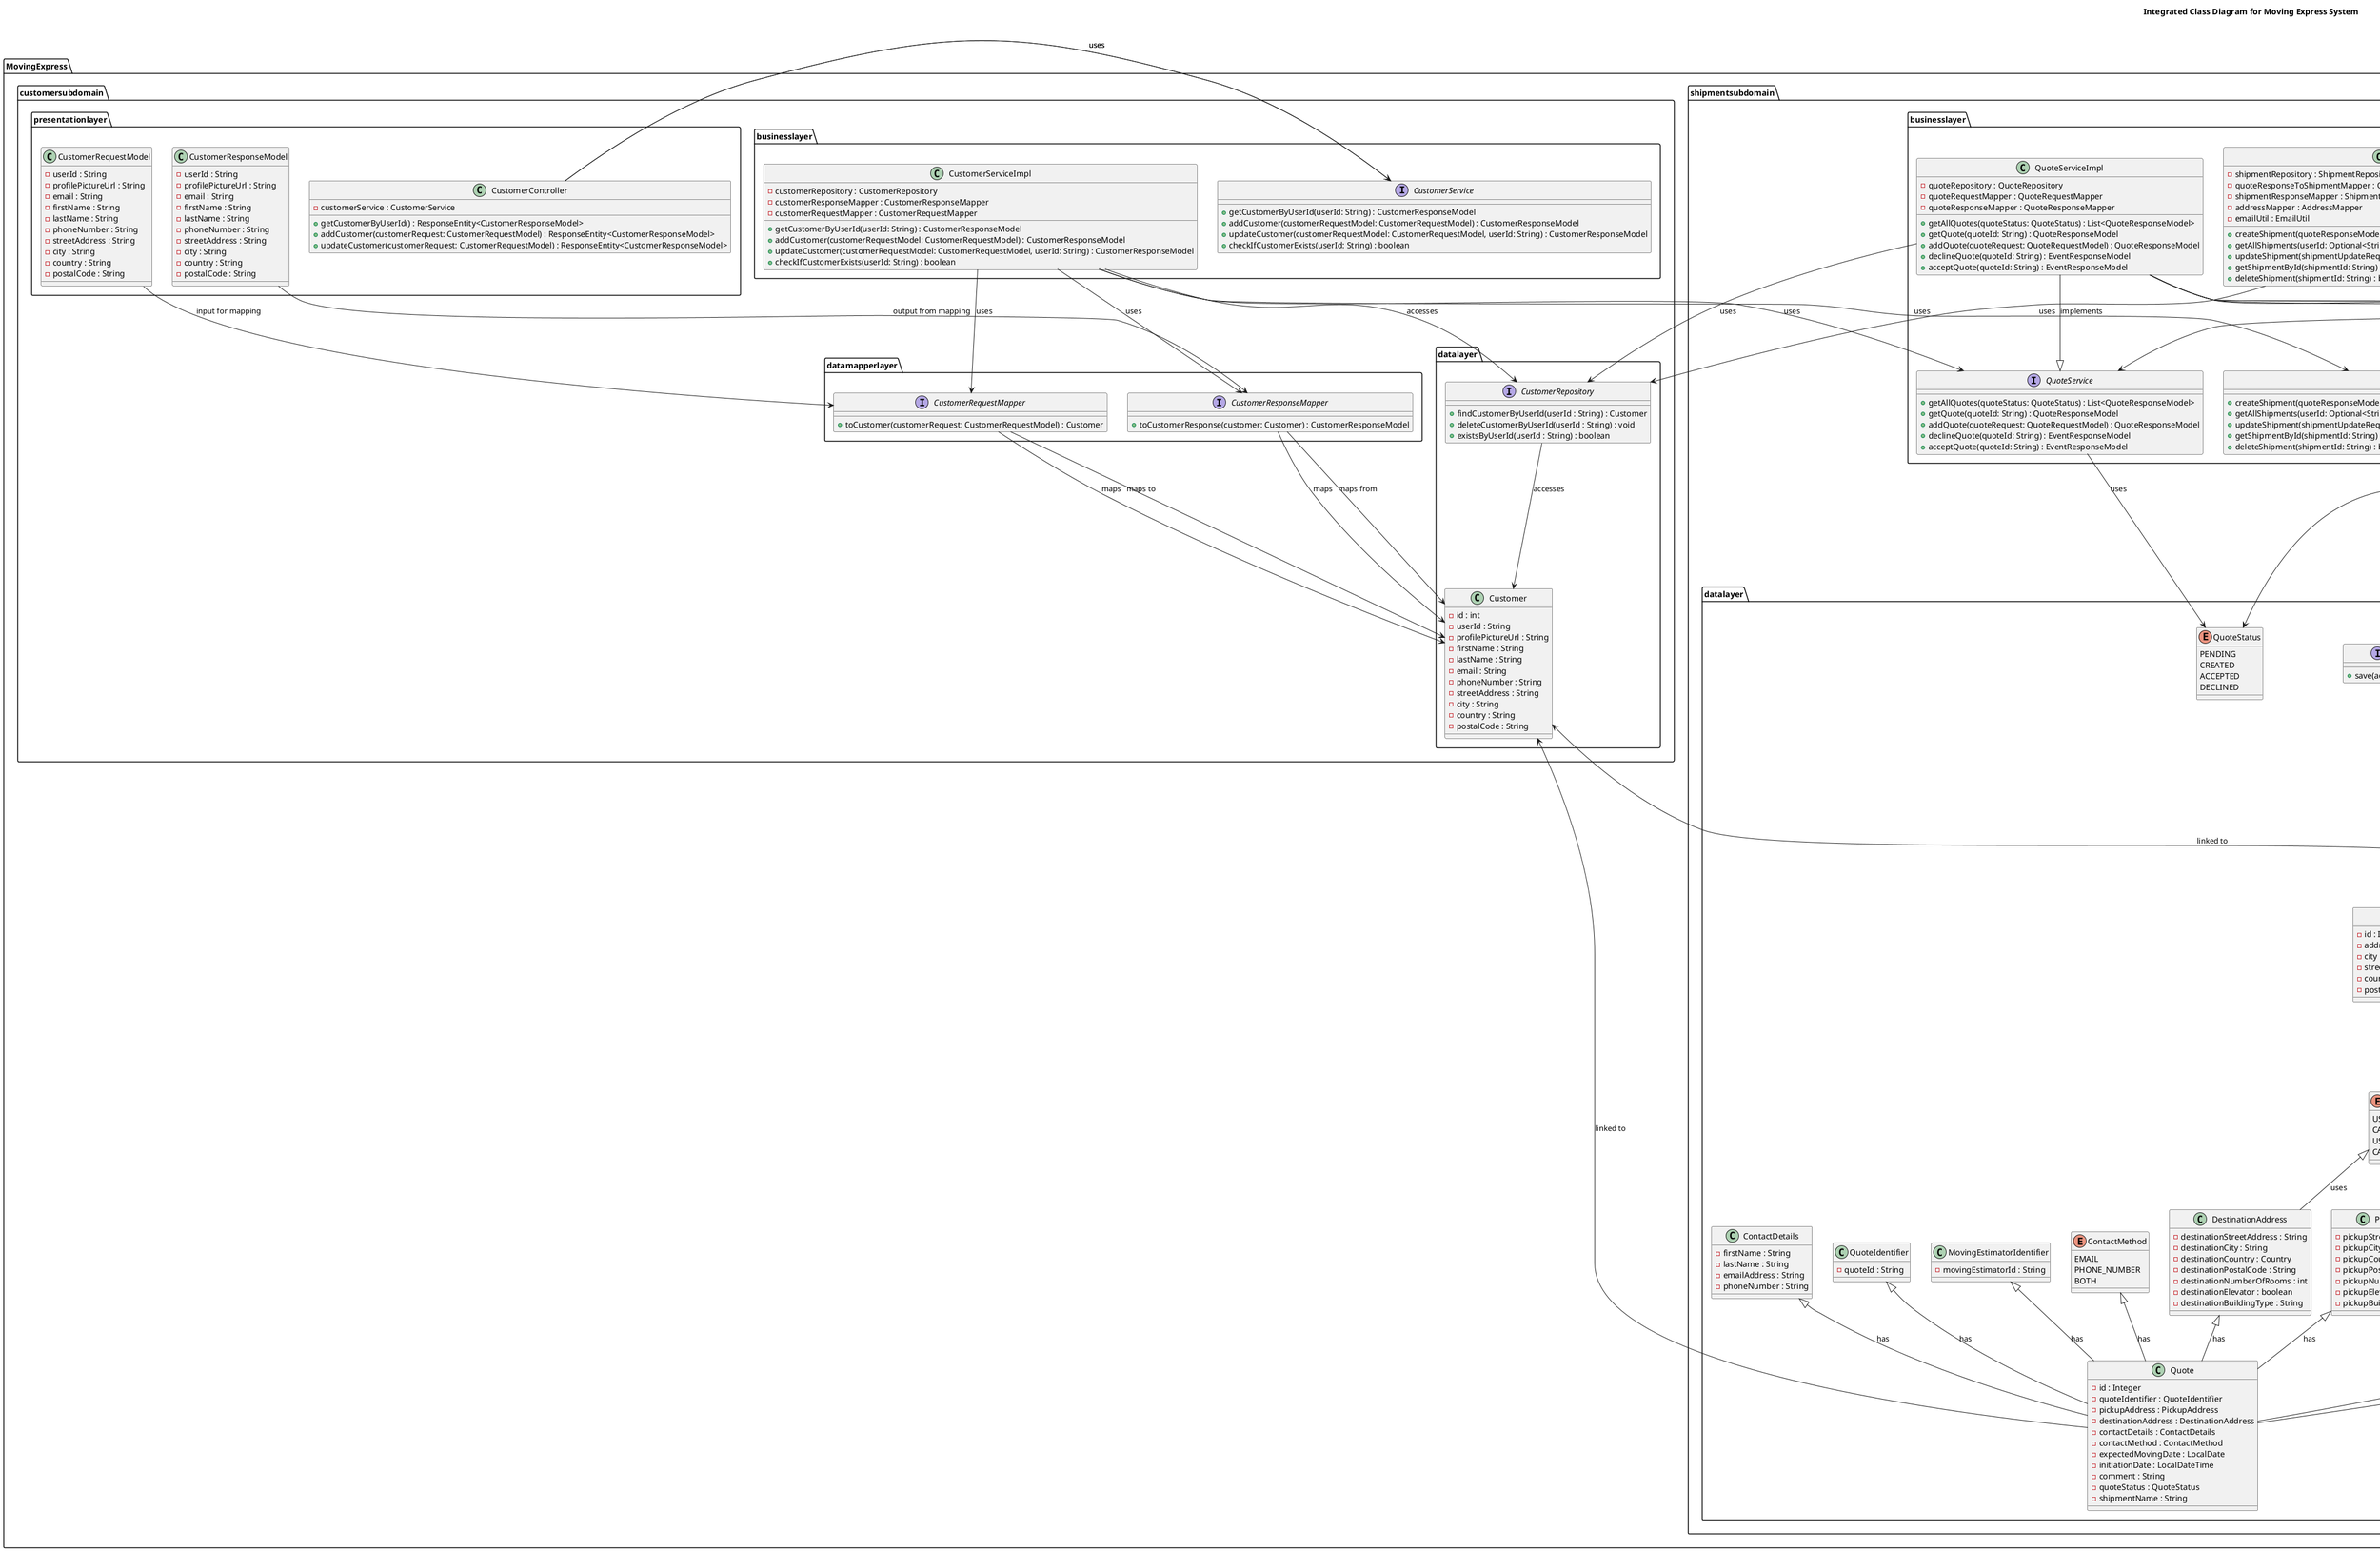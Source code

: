 
@startuml
title Integrated Class Diagram for Moving Express System

    package "MovingExpress" {
    package "customersubdomain" {
        package "presentationlayer" {
            class CustomerResponseModel {
                - userId : String
                - profilePictureUrl : String
                - email : String
                - firstName : String
                - lastName : String
                - phoneNumber : String
                - streetAddress : String
                - city : String
                - country : String
                - postalCode : String
            }

            class CustomerRequestModel {
                - userId : String
                - profilePictureUrl : String
                - email : String
                - firstName : String
                - lastName : String
                - phoneNumber : String
                - streetAddress : String
                - city : String
                - country : String
                - postalCode : String
            }

            class CustomerController {
                - customerService : CustomerService
                + getCustomerByUserId() : ResponseEntity<CustomerResponseModel>
                + addCustomer(customerRequest: CustomerRequestModel) : ResponseEntity<CustomerResponseModel>
                + updateCustomer(customerRequest: CustomerRequestModel) : ResponseEntity<CustomerResponseModel>
            }
        }

        package "datalayer" {
            class Customer {
                - id : int
                - userId : String
                - profilePictureUrl : String
                - firstName : String
                - lastName : String
                - email : String
                - phoneNumber : String
                - streetAddress : String
                - city : String
                - country : String
                - postalCode : String
            }

            interface CustomerRepository {
                + findCustomerByUserId(userId : String) : Customer
                + deleteCustomerByUserId(userId : String) : void
                + existsByUserId(userId : String) : boolean
            }

        }

        package "datamapperlayer" {
            interface CustomerResponseMapper {
                + toCustomerResponse(customer: Customer) : CustomerResponseModel
            }

            interface CustomerRequestMapper {
                + toCustomer(customerRequest: CustomerRequestModel) : Customer
            }
        }

        package "businesslayer" {
            interface CustomerService {
                + getCustomerByUserId(userId: String) : CustomerResponseModel
                + addCustomer(customerRequestModel: CustomerRequestModel) : CustomerResponseModel
                + updateCustomer(customerRequestModel: CustomerRequestModel, userId: String) : CustomerResponseModel
                + checkIfCustomerExists(userId: String) : boolean
            }

            class CustomerServiceImpl {
                - customerRepository : CustomerRepository
                - customerResponseMapper : CustomerResponseMapper
                - customerRequestMapper : CustomerRequestMapper
                + getCustomerByUserId(userId: String) : CustomerResponseModel
                + addCustomer(customerRequestModel: CustomerRequestModel) : CustomerResponseModel
                + updateCustomer(customerRequestModel: CustomerRequestModel, userId: String) : CustomerResponseModel
                + checkIfCustomerExists(userId: String) : boolean
            }
        }
    }
package "shipmentsubdomain" {
    package "businesslayer" {
        interface ShipmentService {
            + createShipment(quoteResponseModel: QuoteResponseModel) : ShipmentResponseModel
            + getAllShipments(userId: Optional<String>, email: Optional<String>) : List<ShipmentResponseModel>
            + updateShipment(shipmentUpdateRequest: ShipmentUpdateRequest) : ShipmentResponseModel
            + getShipmentById(shipmentId: String) : ShipmentResponseModel
            + deleteShipment(shipmentId: String) : boolean
        }

        class ShipmentServiceImpl {
            - shipmentRepository : ShipmentRepository
            - quoteResponseToShipmentMapper : QuoteResponseToShipmentMapper
            - shipmentResponseMapper : ShipmentResponseMapper
            - addressMapper : AddressMapper
            - emailUtil : EmailUtil
            + createShipment(quoteResponseModel: QuoteResponseModel) : ShipmentResponseModel
            + getAllShipments(userId: Optional<String>, email: Optional<String>) : List<ShipmentResponseModel>
            + updateShipment(shipmentUpdateRequest: ShipmentUpdateRequest) : ShipmentResponseModel
            + getShipmentById(shipmentId: String) : ShipmentResponseModel
            + deleteShipment(shipmentId: String) : boolean
        }
    }

    package "datalayer" {
        class Shipment {
            - id : Integer
            - shipmentIdentifier : ShipmentIdentifier
            - userId : String
            - email : String
            - phoneNumber : String
            - truckIdentifier : TruckIdentifier
            - status : Status
            - expectedMovingDate : LocalDate
            - actualMovingDate : LocalDate
            - approximateWeight : double
            - weight : double
            - name : String
            - pickupAddress : Address
            - destinationAddress : Address
        }

        class Address {
            - id : Integer
            - addressIdentifier : AddressIdentifier
            - city : String
            - streetAddress : String
            - country : Country
            - postalCode : String
        }

        enum Status {
            QUOTED
            LOADING
            TRANSIT
            DELIVERED
        }

        enum Country {
            USA
            CA
        }

        interface ShipmentRepository {
            + findShipmentByUserId(userId: String) : List<Shipment>
            + findShipmentByEmail(email: String) : List<Shipment>
            + findById(shipmentId: String) : Shipment
            + save(shipment: Shipment) : Shipment
            + deleteById(shipmentId: String) : void
        }

        interface AddressRepository {
            + save(address: Address) : Address
        }
    }

    package "datamapperlayer" {
        interface AddressMapper {
            + toAddress(streetAddress: String, city: String, postalCode: String, country: Country) : Address
        }

        interface QuoteResponseToShipmentMapper {
            + toShipment(quoteResponse: QuoteResponseModel, addressMapper: AddressMapper) : Shipment
        }

        interface ShipmentResponseMapper {
            + entityToResponseModel(shipment: Shipment) : ShipmentResponseModel
        }
    }

    package "presentationlayer" {
        class ShipmentResponseModel {
            - shipmentId : String
            - pickupAddress : Address
            - destinationAddress : Address
            - userId : String
            - truckId : String
            - status : Status
            - shipmentName : String
            - approximateWeight : double
            - weight : double
            - email : String
            - phoneNumber : String
        }

        class ShipmentRequestModel {
            - pickupAddressId : String
            - destinationAddressId : String
            - clientId : String
            - truckId : String
            - status : Status
        }

        class ShipmentUpdateRequest {
            - shipmentId : String
            - status: Status
            - departureAddress: String
            - arrivalAddress: String
            - estimatedDeparture: LocalDateTime
            - estimatedArrival: LocalDateTime
        }

        class ShipmentController {
            - emailUtil : EmailUtil
            - shipmentService : ShipmentService
            + getAllShipments(requestParams: Map<String, String>) : ResponseEntity<List<ShipmentResponseModel>>
            + createShipment(quoteResponseModel: QuoteResponseModel) : ResponseEntity<ShipmentResponseModel>
            + updateShipment(shipmentUpdateRequest: ShipmentUpdateRequest) : ResponseEntity<ShipmentResponseModel>
            + getShipmentById(shipmentId: String) : ResponseEntity<ShipmentResponseModel>
            + deleteShipment(shipmentId: String) : ResponseEntity<Boolean>
        }
    }


    package "businesslayer" {
        interface QuoteService {
            + getAllQuotes(quoteStatus: QuoteStatus) : List<QuoteResponseModel>
            + getQuote(quoteId: String) : QuoteResponseModel
            + addQuote(quoteRequest: QuoteRequestModel) : QuoteResponseModel
            + declineQuote(quoteId: String) : EventResponseModel
            + acceptQuote(quoteId: String) : EventResponseModel
        }

        class QuoteServiceImpl {
            - quoteRepository : QuoteRepository
            - quoteRequestMapper : QuoteRequestMapper
            - quoteResponseMapper : QuoteResponseMapper
            + getAllQuotes(quoteStatus: QuoteStatus) : List<QuoteResponseModel>
            + getQuote(quoteId: String) : QuoteResponseModel
            + addQuote(quoteRequest: QuoteRequestModel) : QuoteResponseModel
            + declineQuote(quoteId: String) : EventResponseModel
            + acceptQuote(quoteId: String) : EventResponseModel
        }
    }

    package "datalayer" {
        class ContactDetails {
            - firstName : String
            - lastName : String
            - emailAddress : String
            - phoneNumber : String
        }

        enum ContactMethod {
            EMAIL
            PHONE_NUMBER
            BOTH
        }

        enum Country {
            USA
            CA
        }

        class PickupAddress {
            - pickupStreetAddress : String
            - pickupCity : String
            - pickupCountry : Country
            - pickupPostalCode : String
            - pickupNumberOfRooms : int
            - pickupElevator : boolean
            - pickupBuildingType : String
        }

        class DestinationAddress {
            - destinationStreetAddress : String
            - destinationCity : String
            - destinationCountry : Country
            - destinationPostalCode : String
            - destinationNumberOfRooms : int
            - destinationElevator : boolean
            - destinationBuildingType : String
        }

        class Quote {
            - id : Integer
            - quoteIdentifier : QuoteIdentifier
            - pickupAddress : PickupAddress
            - destinationAddress : DestinationAddress
            - contactDetails : ContactDetails
            - contactMethod : ContactMethod
            - expectedMovingDate : LocalDate
            - initiationDate : LocalDateTime
            - comment : String
            - quoteStatus : QuoteStatus
            - shipmentName : String
        }

        class MovingEstimatorIdentifier {
            - movingEstimatorId : String
        }

        class QuoteIdentifier {
            - quoteId : String
        }

        enum QuoteStatus {
            PENDING
            CREATED
            ACCEPTED
            DECLINED
        }

        interface QuoteRepository extends JpaRepository {
            + findAllByQuoteStatus(quoteStatus: QuoteStatus) : List<Quote>
            + findByQuoteIdentifier_QuoteId(quoteId: String) : Quote
        }
    }

    package "datamapperlayer" {
        interface QuoteRequestMapper {
            + requestModelToEntity(quoteRequest: QuoteRequestModel) : Quote
        }

        interface QuoteResponseMapper {
            + entityToResponseModel(quote: Quote) : QuoteResponseModel
            + entitiesListToResponseList(quotes: List<Quote>) : List<QuoteResponseModel>
        }
    }

    package "presentationlayer" {
        class QuoteRequestModel {
            - pickupStreetAddress : String
            - pickupCity : String
            - pickupCountry : Country
            - pickupPostalCode : String
            - pickupNumberOfRooms : int
            - pickupElevator : boolean
            - pickupBuildingType : String
            - destinationStreetAddress : String
            - destinationCity : String
            - destinationCountry : Country
            - destinationPostalCode : String
            - destinationNumberOfRooms : int
            - destinationElevator : boolean
            - destinationBuildingType : String
            - firstName : String
            - lastName : String
            - emailAddress : String
            - phoneNumber : String
            - expectedMovingDate : LocalDate
            - contactMethod : ContactMethod
            - comment : String
            - shipmentName : String
        }

        class QuoteResponseModel {
            - quoteId : String
            - pickupStreetAddress : String
            - pickupCity : String
            - pickupCountry : Country
            - pickupPostalCode : String
            - pickupNumberOfRooms : int
            - pickupElevator : boolean
            - pickupBuildingType : String
            - destinationStreetAddress : String
            - destinationCity : String
            - destinationCountry : Country
            - destinationPostalCode : String
            - destinationNumberOfRooms : int
            - destinationElevator : boolean
            - destinationBuildingType : String
            - firstName : String
            - lastName : String
            - phoneNumber : String
            - emailAddress : String
            - contactMethod : ContactMethod
            - expectedMovingDate : LocalDate
            - initiationDate : LocalDateTime
            - comment : String
            - quoteStatus : QuoteStatus
            - name : String
        }

        class QuoteController {
            - quoteService : QuoteService
            + getAllQuotes(quoteStatus: QuoteStatus) : ResponseEntity<List<QuoteResponseModel>>
            + getQuote(quoteId: String) : ResponseEntity<QuoteResponseModel>
            + addQuote(quoteRequest: QuoteRequestModel) : ResponseEntity<QuoteResponseModel>
            + createQuoteEvent(eventRequestModel: EventRequestModel, quoteId: String) : EventResponseModel
        }

        class EventRequestModel {
            - event : String
        }

        class EventResponseModel {
            - event : String
            - resultType : String
            - href : String
        }
    }

' Customer Subdomain Relationships
CustomerController -right-> CustomerService : uses
CustomerServiceImpl -down-> CustomerRepository : accesses
CustomerServiceImpl -down-> CustomerResponseMapper : uses
CustomerServiceImpl -down-> CustomerRequestMapper : uses
CustomerResponseMapper -down-> Customer : maps from
CustomerRequestMapper -up-> Customer : maps to
CustomerRequestModel -down-> CustomerRequestMapper : input for mapping
CustomerResponseModel -up-> CustomerResponseMapper : output from mapping

' Customer to Quote and Shipment
CustomerServiceImpl -down-> QuoteService : uses
CustomerServiceImpl -down-> ShipmentService : uses
QuoteServiceImpl -down-> CustomerRepository : uses
ShipmentServiceImpl -down-> CustomerRepository : uses

' Customer Data Mappers
CustomerRequestMapper -down-> Customer : maps
CustomerResponseMapper -down-> Customer : maps

' Customer Controller and Service
CustomerController -right-> CustomerService : uses

' Customer Repository and Entity
CustomerRepository -down-> Customer : accesses

' Quote
QuoteServiceImpl -down-|> QuoteService : implements
QuoteServiceImpl -down-> QuoteRepository : uses
QuoteServiceImpl -down-> QuoteRequestMapper : uses
QuoteServiceImpl -down-> QuoteResponseMapper : uses
QuoteRequestMapper -left- Quote : data conversion
QuoteResponseMapper -right- Quote : data conversion
QuoteRepository -[hidden]-> Quote : data persistence
Quote -up-^ ContactDetails : has
Quote -up-^ PickupAddress : has
Quote -up-^ DestinationAddress : has
Quote -up-^ QuoteIdentifier : has
Quote -up-^ MovingEstimatorIdentifier : has
Quote -up-^ ContactMethod : has
PickupAddress -up-^ Country : uses
DestinationAddress -up-^ Country : uses
QuoteController -right-> QuoteService : uses
QuoteController -down-> QuoteRequestModel : uses
QuoteController -down-> QuoteResponseModel : uses
QuoteController -down-> EventRequestModel : uses
QuoteController -down-> EventResponseModel : uses
QuoteRequestMapper -up-^ QuoteRequestModel : uses
QuoteResponseMapper -up-^ QuoteResponseModel : uses
QuoteService -down-> QuoteStatus : uses
QuoteServiceImpl -down-> QuoteStatus : uses



' Relationships for Shipment
ShipmentServiceImpl -down-|> ShipmentService : implements
ShipmentServiceImpl -down-> ShipmentRepository : uses
ShipmentServiceImpl -down-> QuoteResponseToShipmentMapper : uses
ShipmentServiceImpl -down-> ShipmentResponseMapper : uses
ShipmentServiceImpl -down-> AddressMapper : uses
ShipmentServiceImpl -down-> AddressRepository : uses
ShipmentServiceImpl -down-> EmailUtil : uses
ShipmentRepository -down-> Shipment : accesses
AddressRepository -down-> Address : accesses
QuoteResponseToShipmentMapper -right-> Shipment : maps
ShipmentResponseMapper -left-> Shipment : maps
AddressMapper -left-> Address : maps
ShipmentController -right-> ShipmentService : uses
ShipmentController -down-> ShipmentResponseModel : manages
ShipmentController -down-> ShipmentRequestModel : receives
ShipmentController -down-> ShipmentUpdateRequest : receives

' Enum Relationships
Shipment -down-^ Status : has status
Address -down-^ Country : located in

' Additional relationships
Shipment -down-> Customer : linked to
Quote -down-> Customer : linked to


@enduml

